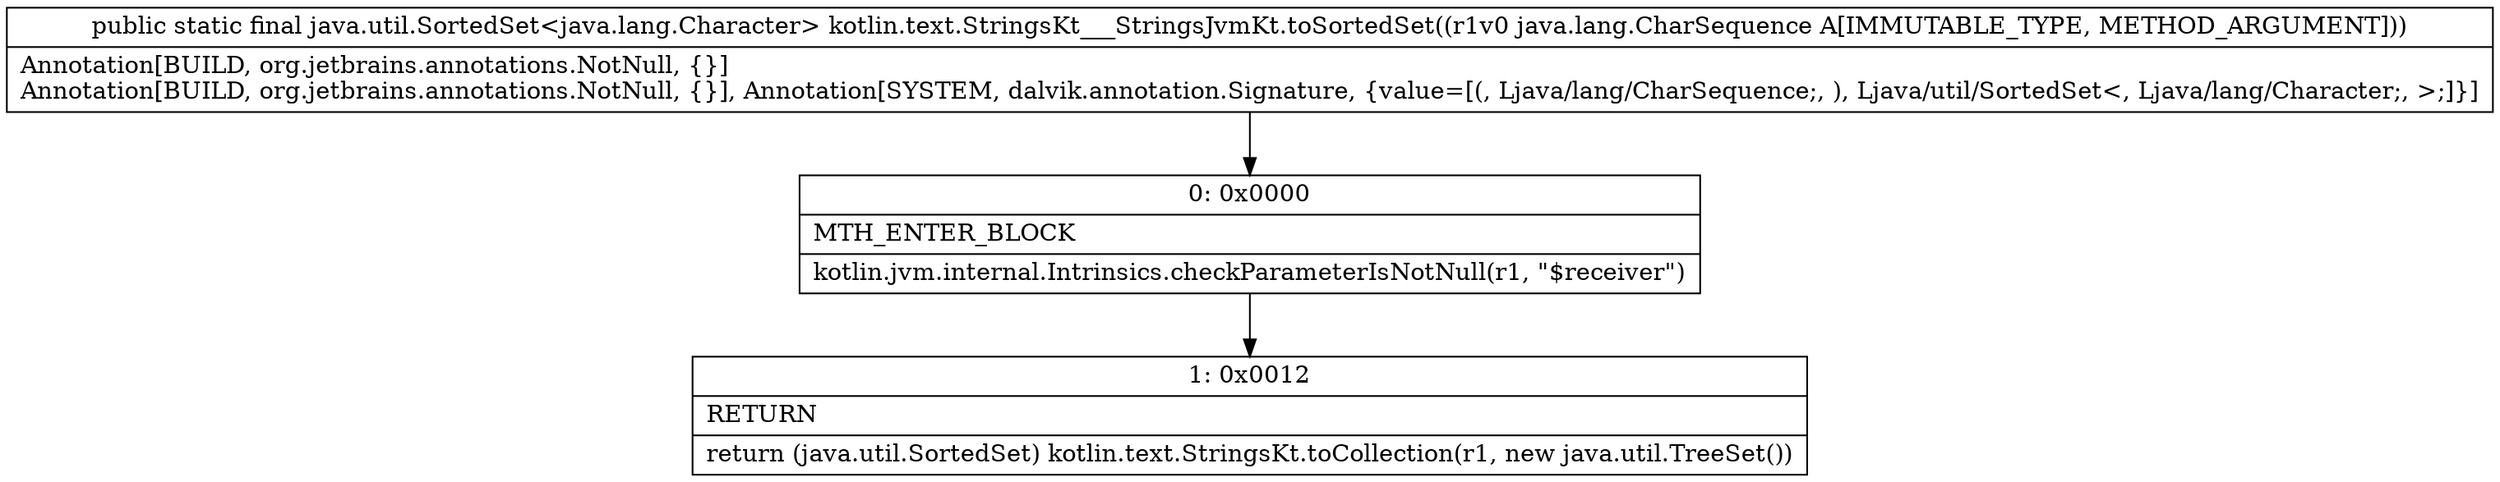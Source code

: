 digraph "CFG forkotlin.text.StringsKt___StringsJvmKt.toSortedSet(Ljava\/lang\/CharSequence;)Ljava\/util\/SortedSet;" {
Node_0 [shape=record,label="{0\:\ 0x0000|MTH_ENTER_BLOCK\l|kotlin.jvm.internal.Intrinsics.checkParameterIsNotNull(r1, \"$receiver\")\l}"];
Node_1 [shape=record,label="{1\:\ 0x0012|RETURN\l|return (java.util.SortedSet) kotlin.text.StringsKt.toCollection(r1, new java.util.TreeSet())\l}"];
MethodNode[shape=record,label="{public static final java.util.SortedSet\<java.lang.Character\> kotlin.text.StringsKt___StringsJvmKt.toSortedSet((r1v0 java.lang.CharSequence A[IMMUTABLE_TYPE, METHOD_ARGUMENT]))  | Annotation[BUILD, org.jetbrains.annotations.NotNull, \{\}]\lAnnotation[BUILD, org.jetbrains.annotations.NotNull, \{\}], Annotation[SYSTEM, dalvik.annotation.Signature, \{value=[(, Ljava\/lang\/CharSequence;, ), Ljava\/util\/SortedSet\<, Ljava\/lang\/Character;, \>;]\}]\l}"];
MethodNode -> Node_0;
Node_0 -> Node_1;
}

